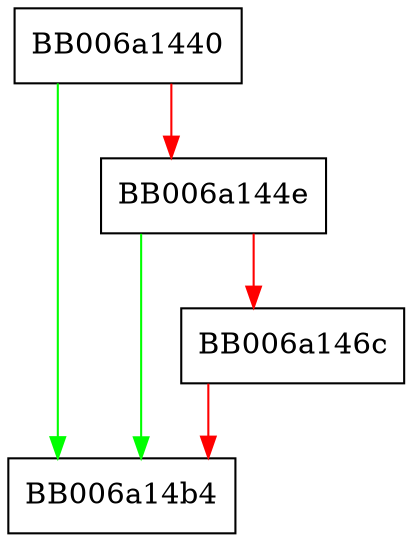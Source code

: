 digraph chacha20_poly1305_newctx {
  node [shape="box"];
  graph [splines=ortho];
  BB006a1440 -> BB006a14b4 [color="green"];
  BB006a1440 -> BB006a144e [color="red"];
  BB006a144e -> BB006a14b4 [color="green"];
  BB006a144e -> BB006a146c [color="red"];
  BB006a146c -> BB006a14b4 [color="red"];
}